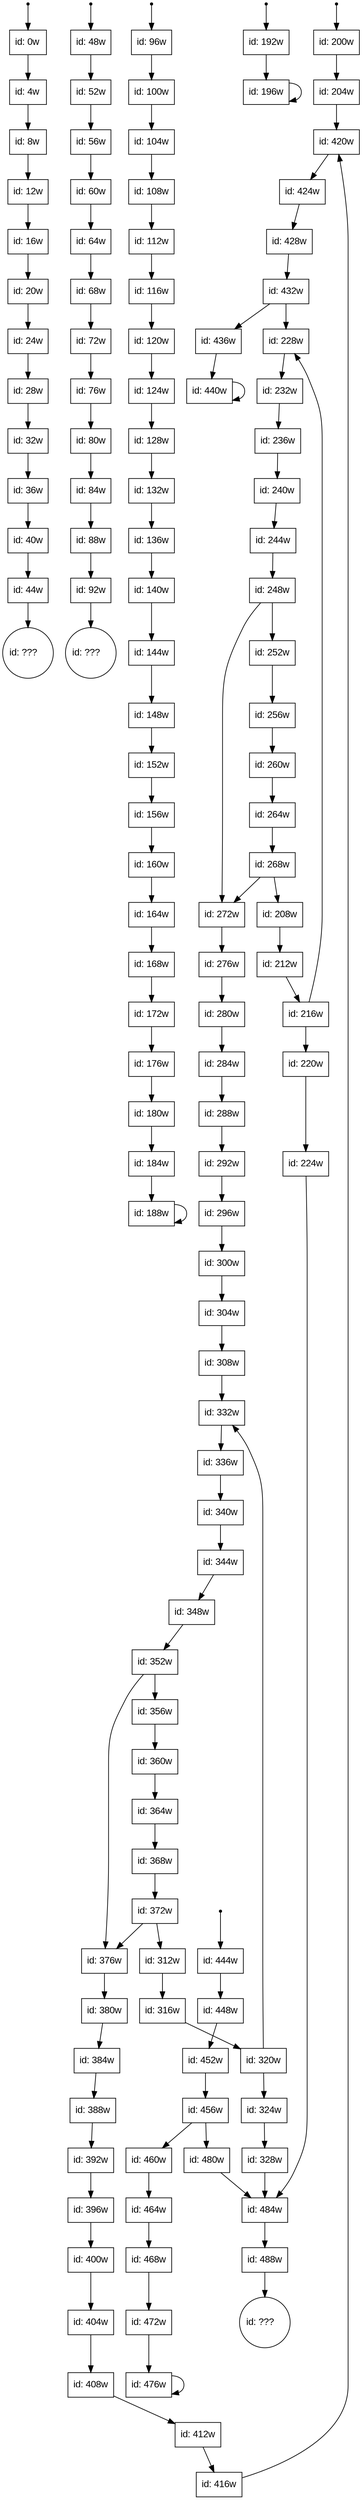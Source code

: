 digraph L {

  node [shape=record fontname=Arial];

  n_0  [label="id: 0w\l"]


  n_1  [label="id: 4w\l"]


  n_2  [label="id: 8w\l"]


  n_3  [label="id: 12w\l"]


  n_4  [label="id: 16w\l"]


  n_5  [label="id: 20w\l"]


  n_6  [label="id: 24w\l"]


  n_7  [label="id: 28w\l"]


  n_8  [label="id: 32w\l"]


  n_9  [label="id: 36w\l"]


  n_10  [label="id: 40w\l"]


  n_11  [label="id: 44w\l"]


  n_12  [label="id: 48w\l"]


  n_13  [label="id: 52w\l"]


  n_14  [label="id: 56w\l"]


  n_15  [label="id: 60w\l"]


  n_16  [label="id: 64w\l"]


  n_17  [label="id: 68w\l"]


  n_18  [label="id: 72w\l"]


  n_19  [label="id: 76w\l"]


  n_20  [label="id: 80w\l"]


  n_21  [label="id: 84w\l"]


  n_22  [label="id: 88w\l"]


  n_23  [label="id: 92w\l"]


  n_24  [label="id: 96w\l"]


  n_25  [label="id: 100w\l"]


  n_26  [label="id: 104w\l"]


  n_27  [label="id: 108w\l"]


  n_28  [label="id: 112w\l"]


  n_29  [label="id: 116w\l"]


  n_30  [label="id: 120w\l"]


  n_31  [label="id: 124w\l"]


  n_32  [label="id: 128w\l"]


  n_33  [label="id: 132w\l"]


  n_34  [label="id: 136w\l"]


  n_35  [label="id: 140w\l"]


  n_36  [label="id: 144w\l"]


  n_37  [label="id: 148w\l"]


  n_38  [label="id: 152w\l"]


  n_39  [label="id: 156w\l"]


  n_40  [label="id: 160w\l"]


  n_41  [label="id: 164w\l"]


  n_42  [label="id: 168w\l"]


  n_43  [label="id: 172w\l"]


  n_44  [label="id: 176w\l"]


  n_45  [label="id: 180w\l"]


  n_46  [label="id: 184w\l"]


  n_47  [label="id: 188w\l"]


  n_48  [label="id: 192w\l"]


  n_49  [label="id: 196w\l"]


  n_50  [label="id: 200w\l"]


  n_51  [label="id: 204w\l"]


  n_52  [label="id: 208w\l"]


  n_53  [label="id: 212w\l"]


  n_54  [label="id: 216w\l"]


  n_55  [label="id: 220w\l"]


  n_56  [label="id: 224w\l"]


  n_57  [label="id: 228w\l"]


  n_58  [label="id: 232w\l"]


  n_59  [label="id: 236w\l"]


  n_60  [label="id: 240w\l"]


  n_61  [label="id: 244w\l"]


  n_62  [label="id: 248w\l"]


  n_63  [label="id: 252w\l"]


  n_64  [label="id: 256w\l"]


  n_65  [label="id: 260w\l"]


  n_66  [label="id: 264w\l"]


  n_67  [label="id: 268w\l"]


  n_68  [label="id: 272w\l"]


  n_69  [label="id: 276w\l"]


  n_70  [label="id: 280w\l"]


  n_71  [label="id: 284w\l"]


  n_72  [label="id: 288w\l"]


  n_73  [label="id: 292w\l"]


  n_74  [label="id: 296w\l"]


  n_75  [label="id: 300w\l"]


  n_76  [label="id: 304w\l"]


  n_77  [label="id: 308w\l"]


  n_78  [label="id: 312w\l"]


  n_79  [label="id: 316w\l"]


  n_80  [label="id: 320w\l"]


  n_81  [label="id: 324w\l"]


  n_82  [label="id: 328w\l"]


  n_83  [label="id: 332w\l"]


  n_84  [label="id: 336w\l"]


  n_85  [label="id: 340w\l"]


  n_86  [label="id: 344w\l"]


  n_87  [label="id: 348w\l"]


  n_88  [label="id: 352w\l"]


  n_89  [label="id: 356w\l"]


  n_90  [label="id: 360w\l"]


  n_91  [label="id: 364w\l"]


  n_92  [label="id: 368w\l"]


  n_93  [label="id: 372w\l"]


  n_94  [label="id: 376w\l"]


  n_95  [label="id: 380w\l"]


  n_96  [label="id: 384w\l"]


  n_97  [label="id: 388w\l"]


  n_98  [label="id: 392w\l"]


  n_99  [label="id: 396w\l"]


  n_100  [label="id: 400w\l"]


  n_101  [label="id: 404w\l"]


  n_102  [label="id: 408w\l"]


  n_103  [label="id: 412w\l"]


  n_104  [label="id: 416w\l"]


  n_105  [label="id: 420w\l"]


  n_106  [label="id: 424w\l"]


  n_107  [label="id: 428w\l"]


  n_108  [label="id: 432w\l"]


  n_109  [label="id: 436w\l"]


  n_110  [label="id: 440w\l"]


  n_111  [label="id: 444w\l"]


  n_112  [label="id: 448w\l"]


  n_113  [label="id: 452w\l"]


  n_114  [label="id: 456w\l"]


  n_115  [label="id: 460w\l"]


  n_116  [label="id: 464w\l"]


  n_117  [label="id: 468w\l"]


  n_118  [label="id: 472w\l"]


  n_119  [label="id: 476w\l"]


  n_120  [label="id: 480w\l"]


  n_121  [label="id: 484w\l"]


  n_122  [label="id: 488w\l"]


  n_123  [shape = point, label=""]


  n_124  [shape = circle, label="id: ???\l"]


  n_125  [shape = point, label=""]


  n_126  [shape = circle, label="id: ???\l"]


  n_127  [shape = point, label=""]


  n_128  [shape = point, label=""]


  n_129  [shape = point, label=""]


  n_130  [shape = point, label=""]


  n_131  [shape = circle, label="id: ???\l"]



n_122 -> n_131
n_121 -> n_122
n_120 -> n_121
n_119 -> n_119
n_118 -> n_119
n_117 -> n_118
n_116 -> n_117
n_115 -> n_116
n_114 -> n_120
n_114 -> n_115
n_113 -> n_114
n_112 -> n_113
n_111 -> n_112
n_130 -> n_111
n_110 -> n_110
n_109 -> n_110
n_108 -> n_109
n_108 -> n_57
n_107 -> n_108
n_106 -> n_107
n_105 -> n_106
n_104 -> n_105
n_103 -> n_104
n_102 -> n_103
n_101 -> n_102
n_100 -> n_101
n_99 -> n_100
n_98 -> n_99
n_97 -> n_98
n_96 -> n_97
n_95 -> n_96
n_94 -> n_95
n_93 -> n_94
n_93 -> n_78
n_92 -> n_93
n_91 -> n_92
n_90 -> n_91
n_89 -> n_90
n_88 -> n_89
n_88 -> n_94
n_87 -> n_88
n_86 -> n_87
n_85 -> n_86
n_84 -> n_85
n_83 -> n_84
n_82 -> n_121
n_81 -> n_82
n_80 -> n_81
n_80 -> n_83
n_79 -> n_80
n_78 -> n_79
n_77 -> n_83
n_76 -> n_77
n_75 -> n_76
n_74 -> n_75
n_73 -> n_74
n_72 -> n_73
n_71 -> n_72
n_70 -> n_71
n_69 -> n_70
n_68 -> n_69
n_67 -> n_68
n_67 -> n_52
n_66 -> n_67
n_65 -> n_66
n_64 -> n_65
n_63 -> n_64
n_62 -> n_63
n_62 -> n_68
n_61 -> n_62
n_60 -> n_61
n_59 -> n_60
n_58 -> n_59
n_57 -> n_58
n_56 -> n_121
n_55 -> n_56
n_54 -> n_55
n_54 -> n_57
n_53 -> n_54
n_52 -> n_53
n_51 -> n_105
n_50 -> n_51
n_129 -> n_50
n_49 -> n_49
n_48 -> n_49
n_128 -> n_48
n_47 -> n_47
n_46 -> n_47
n_45 -> n_46
n_44 -> n_45
n_43 -> n_44
n_42 -> n_43
n_41 -> n_42
n_40 -> n_41
n_39 -> n_40
n_38 -> n_39
n_37 -> n_38
n_36 -> n_37
n_35 -> n_36
n_34 -> n_35
n_33 -> n_34
n_32 -> n_33
n_31 -> n_32
n_30 -> n_31
n_29 -> n_30
n_28 -> n_29
n_27 -> n_28
n_26 -> n_27
n_25 -> n_26
n_24 -> n_25
n_127 -> n_24
n_23 -> n_126
n_22 -> n_23
n_21 -> n_22
n_20 -> n_21
n_19 -> n_20
n_18 -> n_19
n_17 -> n_18
n_16 -> n_17
n_15 -> n_16
n_14 -> n_15
n_13 -> n_14
n_12 -> n_13
n_125 -> n_12
n_11 -> n_124
n_10 -> n_11
n_9 -> n_10
n_8 -> n_9
n_7 -> n_8
n_6 -> n_7
n_5 -> n_6
n_4 -> n_5
n_3 -> n_4
n_2 -> n_3
n_1 -> n_2
n_0 -> n_1
n_123 -> n_0

}
